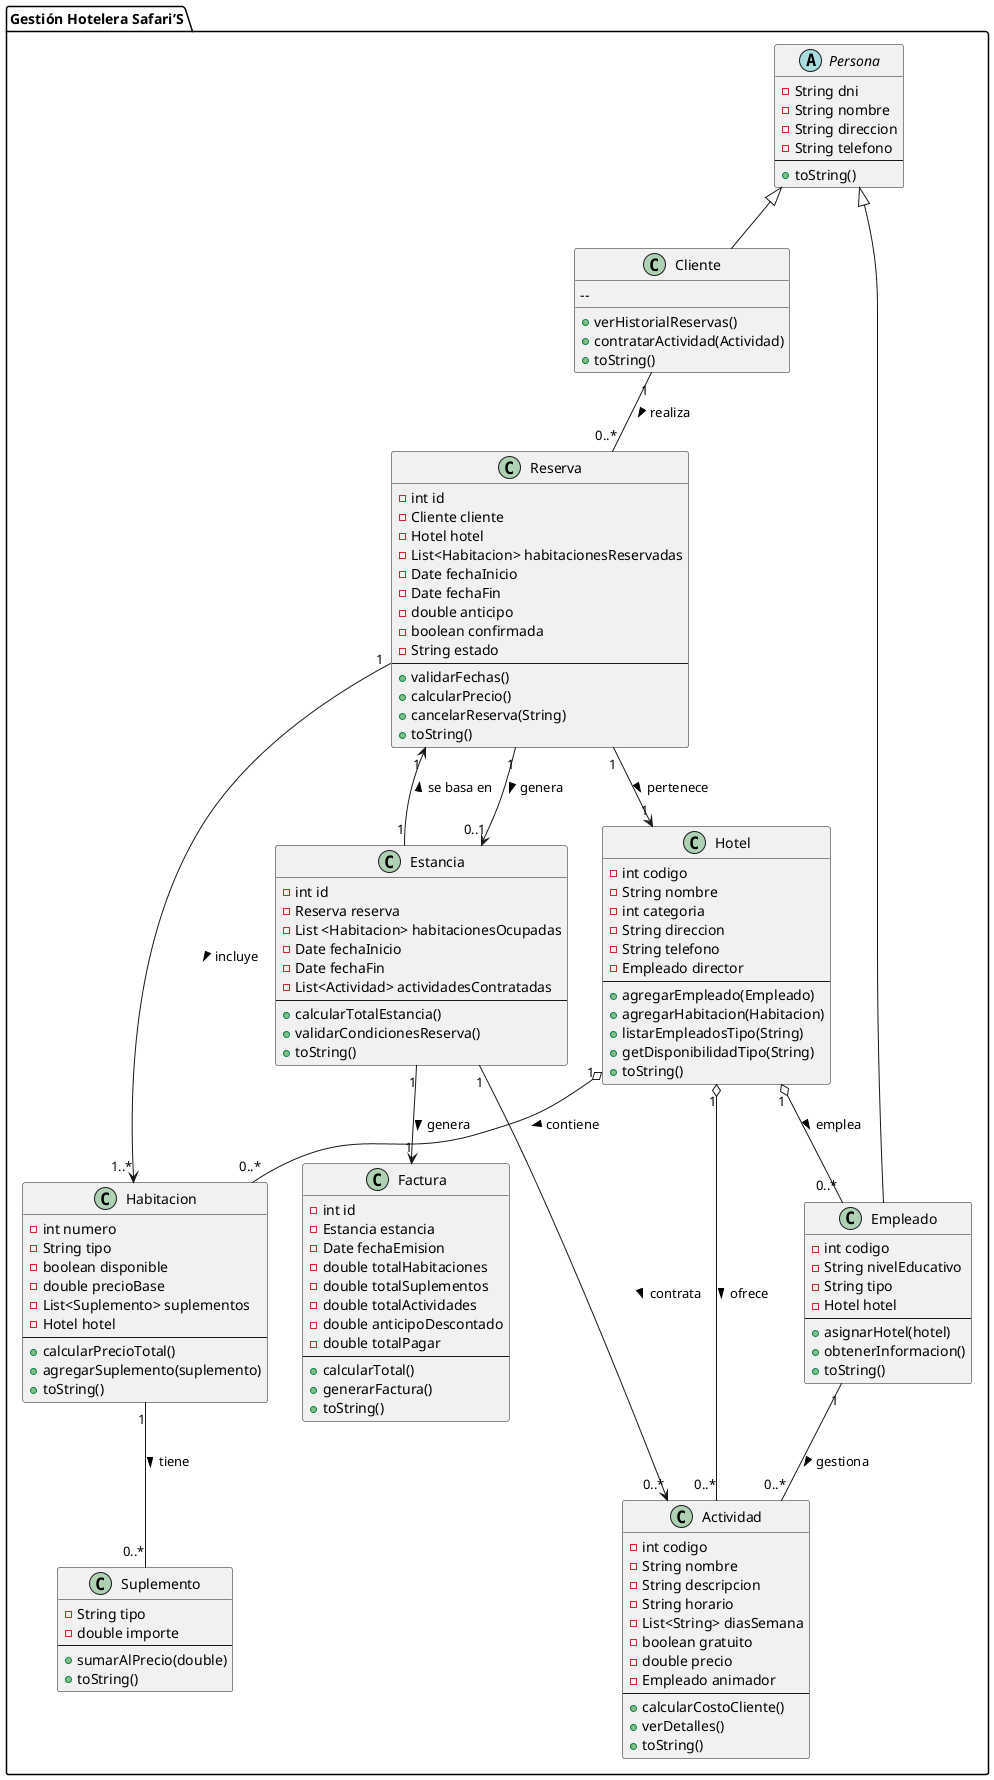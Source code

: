 @startuml

package "Gestión Hotelera Safari’S" {

'Clases
abstract class Persona {
    - String dni
    - String nombre
    - String direccion
    - String telefono
    --
    + toString()
}

class Empleado {
    - int codigo
    - String nivelEducativo
    - String tipo
    - Hotel hotel
    --
    + asignarHotel(hotel)
    + obtenerInformacion()
    + toString()
}

class Cliente {
    -- 
    + verHistorialReservas()
    + contratarActividad(Actividad)
    + toString()
}

class Hotel {
    - int codigo
    - String nombre
    - int categoria
    - String direccion
    - String telefono
    - Empleado director
    --
    + agregarEmpleado(Empleado)
    + agregarHabitacion(Habitacion)
    + listarEmpleadosTipo(String)
    + getDisponibilidadTipo(String)
    + toString()
}

class Habitacion {
    - int numero
    - String tipo
    - boolean disponible
    - double precioBase
    - List<Suplemento> suplementos
    - Hotel hotel
    --
    + calcularPrecioTotal()
    + agregarSuplemento(suplemento)
    + toString()
}

class Reserva {
    - int id
    - Cliente cliente
    - Hotel hotel
    - List<Habitacion> habitacionesReservadas
    - Date fechaInicio
    - Date fechaFin
    - double anticipo
    - boolean confirmada
    - String estado
    --
    + validarFechas()
    + calcularPrecio()
    + cancelarReserva(String)
    + toString()
}

class Estancia {
    - int id
    - Reserva reserva
    - List <Habitacion> habitacionesOcupadas
    - Date fechaInicio
    - Date fechaFin
    - List<Actividad> actividadesContratadas
    --
    + calcularTotalEstancia()
    + validarCondicionesReserva()
    + toString() 
}

class Actividad {
    - int codigo
    - String nombre
    - String descripcion
    - String horario
    - List<String> diasSemana
    - boolean gratuito
    - double precio
    - Empleado animador
    --
    + calcularCostoCliente()
    + verDetalles()
    + toString()
}

class Suplemento {
    - String tipo
    - double importe
    --
    + sumarAlPrecio(double)
    + toString()
}

class Factura {
    - int id
    - Estancia estancia
    - Date fechaEmision
    - double totalHabitaciones
    - double totalSuplementos
    - double totalActividades
    - double anticipoDescontado
    - double totalPagar
    --
    + calcularTotal()
    + generarFactura()
    + toString()
}

' Herencia
Persona <|-- Empleado
Persona <|-- Cliente

'Relaciones
Hotel "1" o-- "0..*" Empleado : emplea >
Hotel "1" o-- "0..*" Habitacion : contiene >
Hotel "1" o-- "0..*" Actividad : ofrece >

Empleado "1" -- "0..*" Actividad : gestiona >

Cliente "1" -- "0..*" Reserva : realiza >
Reserva "1" --> "0..1" Estancia : genera >
Reserva "1" --> "1" Hotel : pertenece >
Reserva "1" --> "1..*" Habitacion : incluye >

Habitacion "1" -- "0..*" Suplemento : tiene >

Estancia "1" --> "1" Reserva : se basa en >
Estancia "1" --> "0..*" Actividad : contrata >
Estancia "1" --> "1" Factura : genera >

}
@enduml
